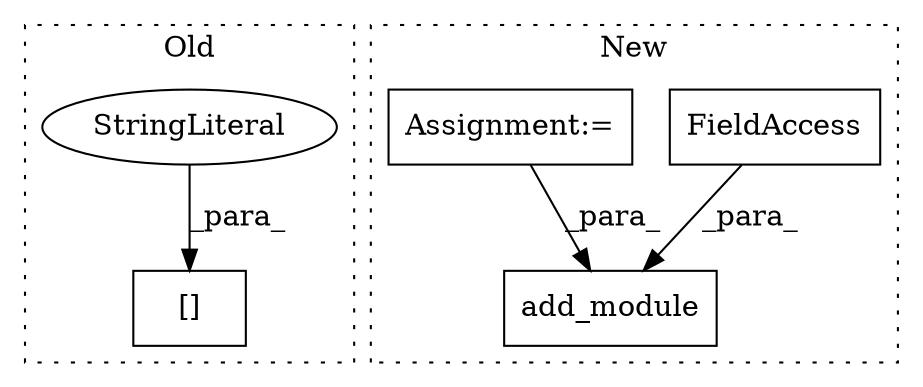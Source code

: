 digraph G {
subgraph cluster0 {
1 [label="[]" a="2" s="2683,2699" l="10,1" shape="box"];
4 [label="StringLiteral" a="45" s="2693" l="6" shape="ellipse"];
label = "Old";
style="dotted";
}
subgraph cluster1 {
2 [label="add_module" a="32" s="2616,2643" l="11,1" shape="box"];
3 [label="FieldAccess" a="22" s="2627" l="10" shape="box"];
5 [label="Assignment:=" a="7" s="1786" l="5" shape="box"];
label = "New";
style="dotted";
}
3 -> 2 [label="_para_"];
4 -> 1 [label="_para_"];
5 -> 2 [label="_para_"];
}